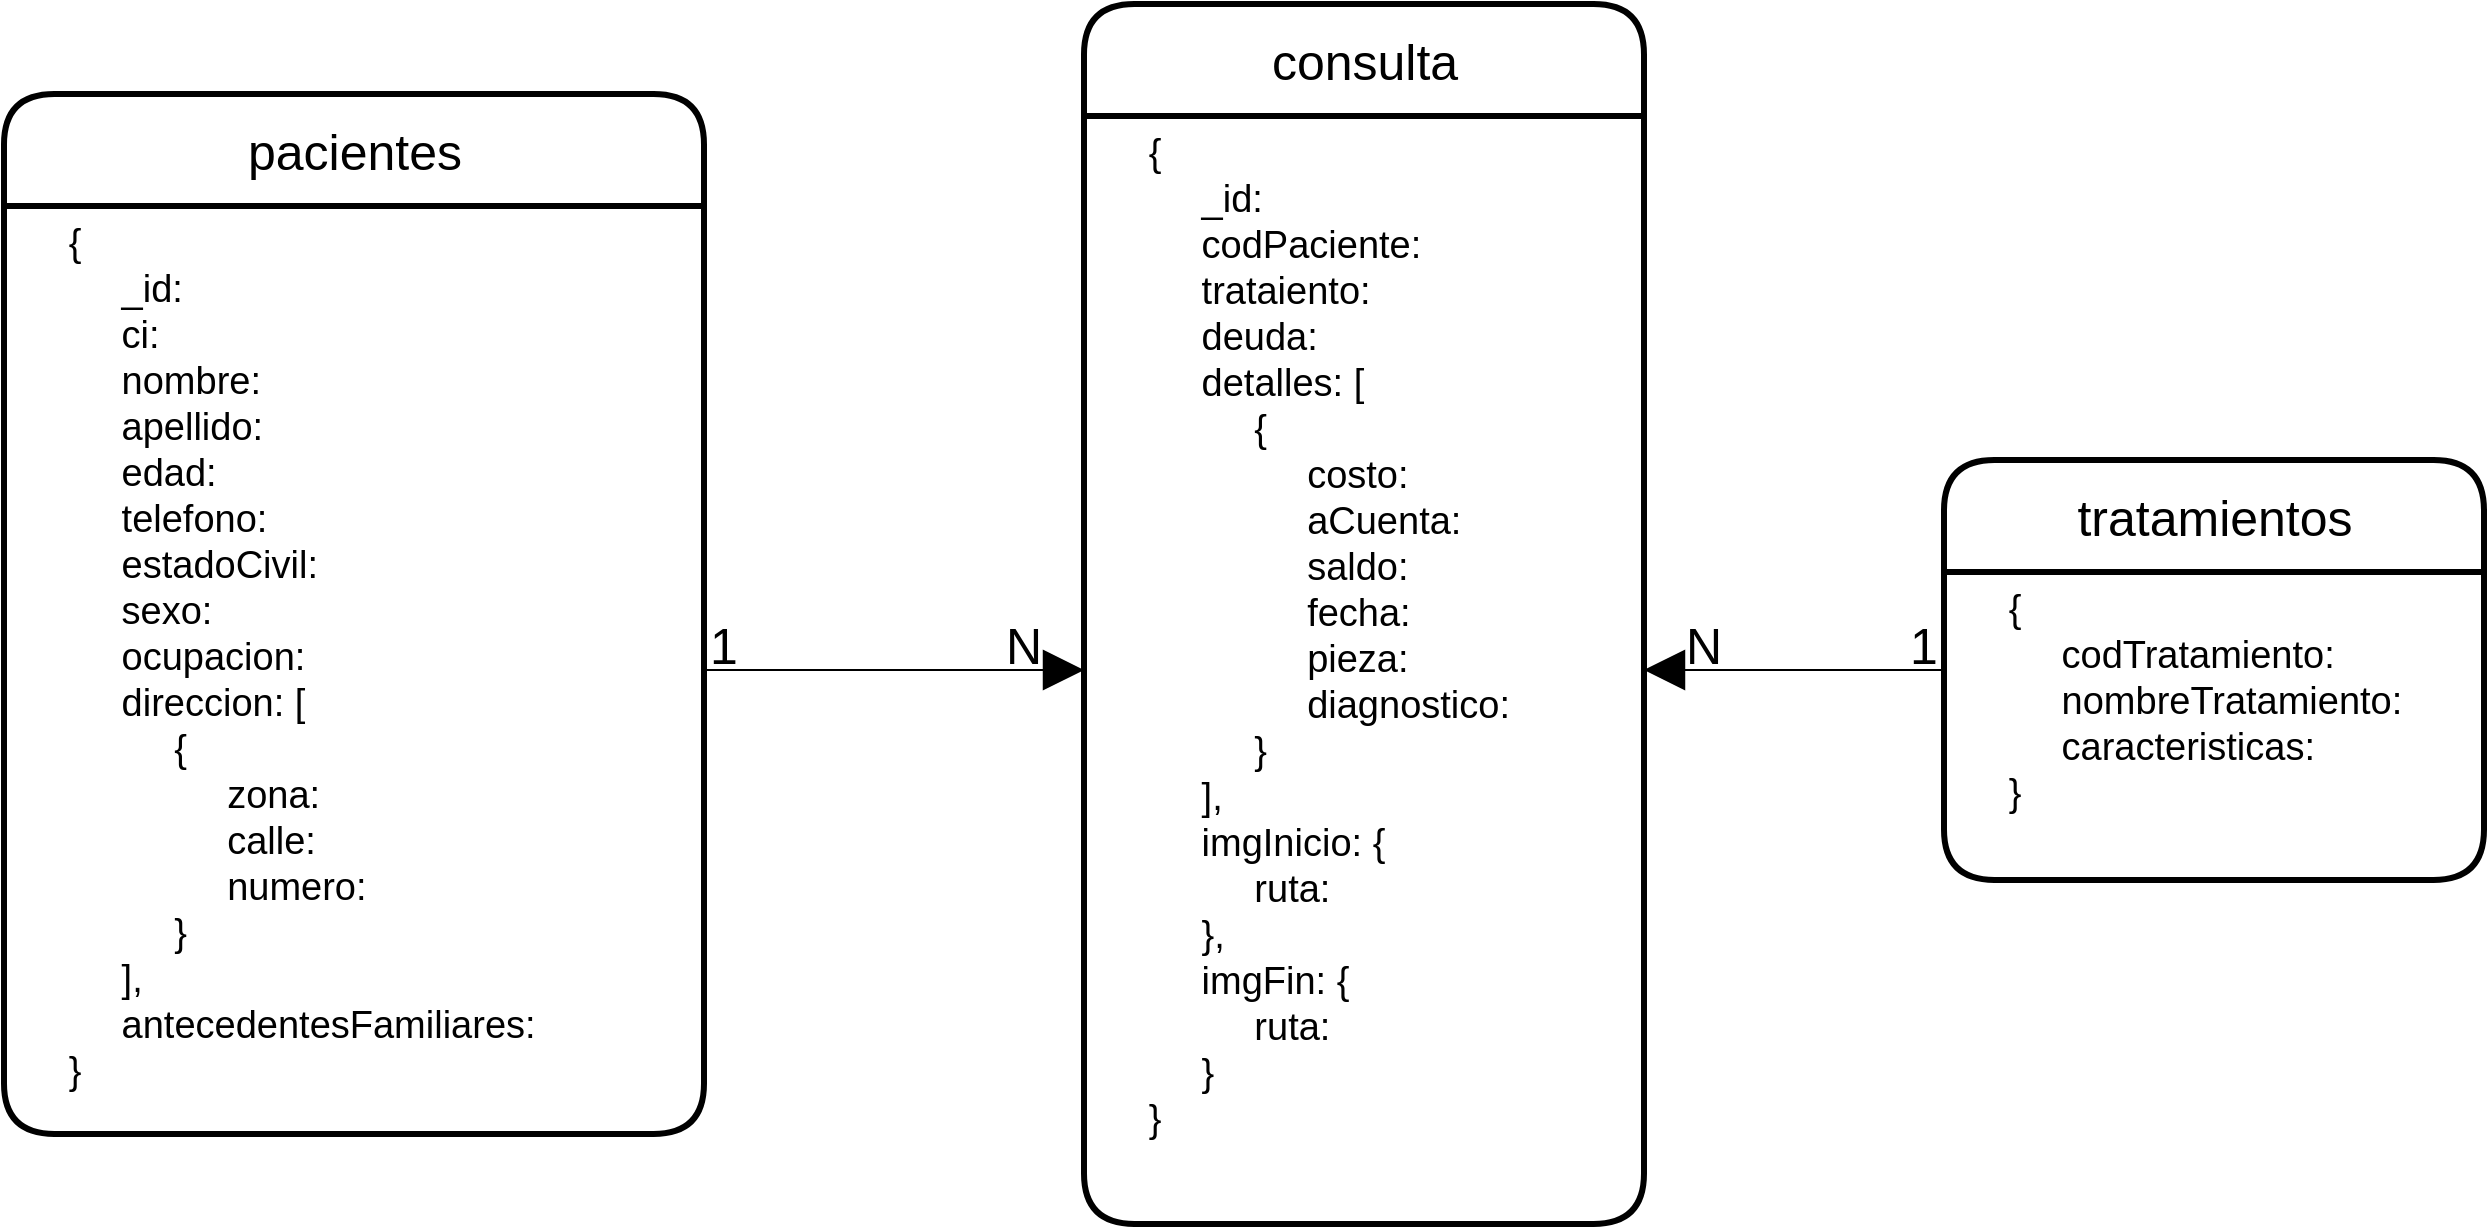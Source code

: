 <mxfile version="12.6.5" type="device"><diagram id="fx9uVA9H_z6Qj6W0Uwd9" name="Page-1"><mxGraphModel dx="1422" dy="822" grid="1" gridSize="10" guides="1" tooltips="1" connect="1" arrows="1" fold="1" page="1" pageScale="1" pageWidth="1654" pageHeight="2336" math="0" shadow="0"><root><mxCell id="0"/><mxCell id="1" parent="0"/><mxCell id="0MlbycNutsiAa4C47mcf-14" value="consulta" style="swimlane;fontStyle=0;childLayout=stackLayout;horizontal=1;startSize=56;fillColor=none;horizontalStack=0;resizeParent=1;resizeParentMax=0;resizeLast=0;collapsible=1;marginBottom=0;rounded=1;labelBackgroundColor=none;strokeWidth=3;html=1;fontSize=25;" vertex="1" parent="1"><mxGeometry x="710" y="310" width="280" height="610" as="geometry"><mxRectangle x="430" y="350" width="90" height="26" as="alternateBounds"/></mxGeometry></mxCell><mxCell id="0MlbycNutsiAa4C47mcf-15" value="     {&#10;          _id:&#10;          codPaciente:&#10;          trataiento:&#10;          deuda:&#10;          detalles: [&#10;               {&#10;                    costo:&#10;                    aCuenta:&#10;                    saldo:&#10;                    fecha:&#10;                    pieza:&#10;                    diagnostico:&#10;               }&#10;          ],&#10;          imgInicio: {&#10;               ruta:&#10;          },&#10;          imgFin: {&#10;               ruta:&#10;          }&#10;     }" style="text;strokeColor=none;fillColor=none;align=left;verticalAlign=top;spacingLeft=4;spacingRight=4;overflow=hidden;rotatable=0;points=[[0,0.5],[1,0.5]];portConstraint=eastwest;fontSize=19;" vertex="1" parent="0MlbycNutsiAa4C47mcf-14"><mxGeometry y="56" width="280" height="554" as="geometry"/></mxCell><mxCell id="0MlbycNutsiAa4C47mcf-37" style="edgeStyle=orthogonalEdgeStyle;rounded=0;comic=0;orthogonalLoop=1;jettySize=auto;html=1;entryX=1;entryY=0.5;entryDx=0;entryDy=0;shadow=0;startSize=12;endArrow=block;endFill=1;endSize=18;targetPerimeterSpacing=16;fontSize=25;" edge="1" parent="1" source="0MlbycNutsiAa4C47mcf-30" target="0MlbycNutsiAa4C47mcf-15"><mxGeometry relative="1" as="geometry"/></mxCell><mxCell id="0MlbycNutsiAa4C47mcf-30" value="tratamientos" style="swimlane;fontStyle=0;childLayout=stackLayout;horizontal=1;startSize=56;fillColor=none;horizontalStack=0;resizeParent=1;resizeParentMax=0;resizeLast=0;collapsible=1;marginBottom=0;rounded=1;labelBackgroundColor=none;strokeWidth=3;html=1;fontSize=25;" vertex="1" parent="1"><mxGeometry x="1140" y="538" width="270" height="210" as="geometry"><mxRectangle x="430" y="350" width="90" height="26" as="alternateBounds"/></mxGeometry></mxCell><mxCell id="0MlbycNutsiAa4C47mcf-31" value="     {&#10;          codTratamiento:&#10;          nombreTratamiento:&#10;          caracteristicas:&#10;     }" style="text;strokeColor=none;fillColor=none;align=left;verticalAlign=top;spacingLeft=4;spacingRight=4;overflow=hidden;rotatable=0;points=[[0,0.5],[1,0.5]];portConstraint=eastwest;fontSize=19;" vertex="1" parent="0MlbycNutsiAa4C47mcf-30"><mxGeometry y="56" width="270" height="154" as="geometry"/></mxCell><mxCell id="0MlbycNutsiAa4C47mcf-32" value="pacientes" style="swimlane;fontStyle=0;childLayout=stackLayout;horizontal=1;startSize=56;fillColor=none;horizontalStack=0;resizeParent=1;resizeParentMax=0;resizeLast=0;collapsible=1;marginBottom=0;rounded=1;labelBackgroundColor=none;strokeWidth=3;html=1;fontSize=25;" vertex="1" parent="1"><mxGeometry x="170" y="355" width="350" height="520" as="geometry"><mxRectangle x="430" y="350" width="90" height="26" as="alternateBounds"/></mxGeometry></mxCell><mxCell id="0MlbycNutsiAa4C47mcf-33" value="     {&#10;          _id:&#10;          ci:&#10;          nombre:&#10;          apellido:&#10;          edad:&#10;          telefono:&#10;          estadoCivil:&#10;          sexo:&#10;          ocupacion:&#10;          direccion: [&#10;               {&#10;                    zona:&#10;                    calle:&#10;                    numero:&#10;               }&#10;          ],&#10;          antecedentesFamiliares:&#10;     }" style="text;strokeColor=none;fillColor=none;align=left;verticalAlign=top;spacingLeft=4;spacingRight=4;overflow=hidden;rotatable=0;points=[[0,0.5],[1,0.5]];portConstraint=eastwest;fontSize=19;" vertex="1" parent="0MlbycNutsiAa4C47mcf-32"><mxGeometry y="56" width="350" height="464" as="geometry"/></mxCell><mxCell id="0MlbycNutsiAa4C47mcf-35" style="edgeStyle=orthogonalEdgeStyle;orthogonalLoop=1;jettySize=auto;html=1;entryX=0;entryY=0.5;entryDx=0;entryDy=0;fontSize=25;verticalAlign=middle;targetPerimeterSpacing=16;rounded=0;endArrow=block;endFill=1;startSize=12;endSize=18;shadow=0;comic=0;" edge="1" parent="1" source="0MlbycNutsiAa4C47mcf-33" target="0MlbycNutsiAa4C47mcf-15"><mxGeometry relative="1" as="geometry"/></mxCell><mxCell id="0MlbycNutsiAa4C47mcf-38" value="1" style="text;html=1;strokeColor=none;fillColor=none;align=center;verticalAlign=middle;whiteSpace=wrap;rounded=0;labelBackgroundColor=none;fontSize=25;" vertex="1" parent="1"><mxGeometry x="510" y="620" width="40" height="20" as="geometry"/></mxCell><mxCell id="0MlbycNutsiAa4C47mcf-39" value="N" style="text;html=1;strokeColor=none;fillColor=none;align=center;verticalAlign=middle;whiteSpace=wrap;rounded=0;labelBackgroundColor=none;fontSize=25;" vertex="1" parent="1"><mxGeometry x="660" y="620" width="40" height="20" as="geometry"/></mxCell><mxCell id="0MlbycNutsiAa4C47mcf-40" value="1" style="text;html=1;strokeColor=none;fillColor=none;align=center;verticalAlign=middle;whiteSpace=wrap;rounded=0;labelBackgroundColor=none;fontSize=25;" vertex="1" parent="1"><mxGeometry x="1110" y="620" width="40" height="20" as="geometry"/></mxCell><mxCell id="0MlbycNutsiAa4C47mcf-41" value="N" style="text;html=1;strokeColor=none;fillColor=none;align=center;verticalAlign=middle;whiteSpace=wrap;rounded=0;labelBackgroundColor=none;fontSize=25;" vertex="1" parent="1"><mxGeometry x="1000" y="620" width="40" height="20" as="geometry"/></mxCell></root></mxGraphModel></diagram></mxfile>